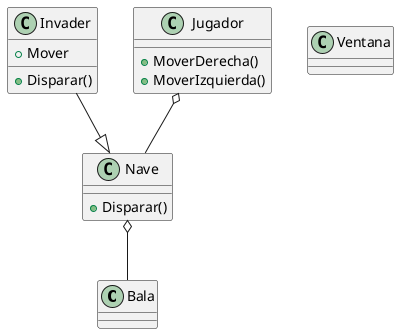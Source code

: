 @startuml
Class Bala{

}
Class Invader{
    +Disparar()
    +Mover
}
Class Nave{
    +Disparar()
}
Class Jugador{
    +MoverDerecha()
    +MoverIzquierda()
}
Class Ventana{

}

Jugador o-- Nave
Invader --|> Nave
Nave o-- Bala

@enduml